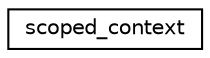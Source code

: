 digraph "Graphical Class Hierarchy"
{
 // LATEX_PDF_SIZE
  edge [fontname="Helvetica",fontsize="10",labelfontname="Helvetica",labelfontsize="10"];
  node [fontname="Helvetica",fontsize="10",shape=record];
  rankdir="LR";
  Node0 [label="scoped_context",height=0.2,width=0.4,color="black", fillcolor="white", style="filled",URL="$classz3_1_1scoped__context.html",tooltip=" "];
}
